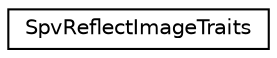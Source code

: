 digraph "Graphical Class Hierarchy"
{
 // LATEX_PDF_SIZE
  edge [fontname="Helvetica",fontsize="10",labelfontname="Helvetica",labelfontsize="10"];
  node [fontname="Helvetica",fontsize="10",shape=record];
  rankdir="LR";
  Node0 [label="SpvReflectImageTraits",height=0.2,width=0.4,color="black", fillcolor="white", style="filled",URL="$d5/dc6/struct_spv_reflect_image_traits.htm",tooltip=" "];
}

